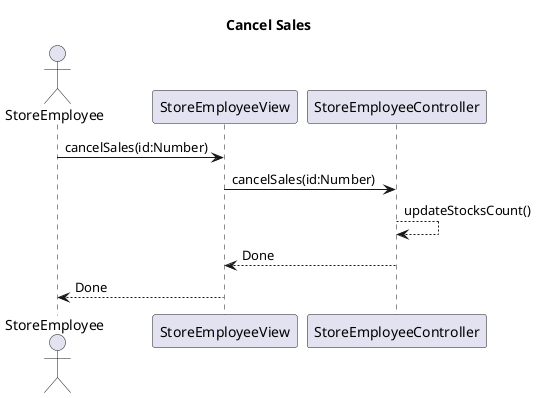 @startuml cancel-sales
title Cancel Sales
actor StoreEmployee

StoreEmployee -> StoreEmployeeView : cancelSales(id:Number)
StoreEmployeeView -> StoreEmployeeController : cancelSales(id:Number)
StoreEmployeeController --> StoreEmployeeController : updateStocksCount()
StoreEmployeeController --> StoreEmployeeView : Done
StoreEmployeeView --> StoreEmployee : Done
@enduml